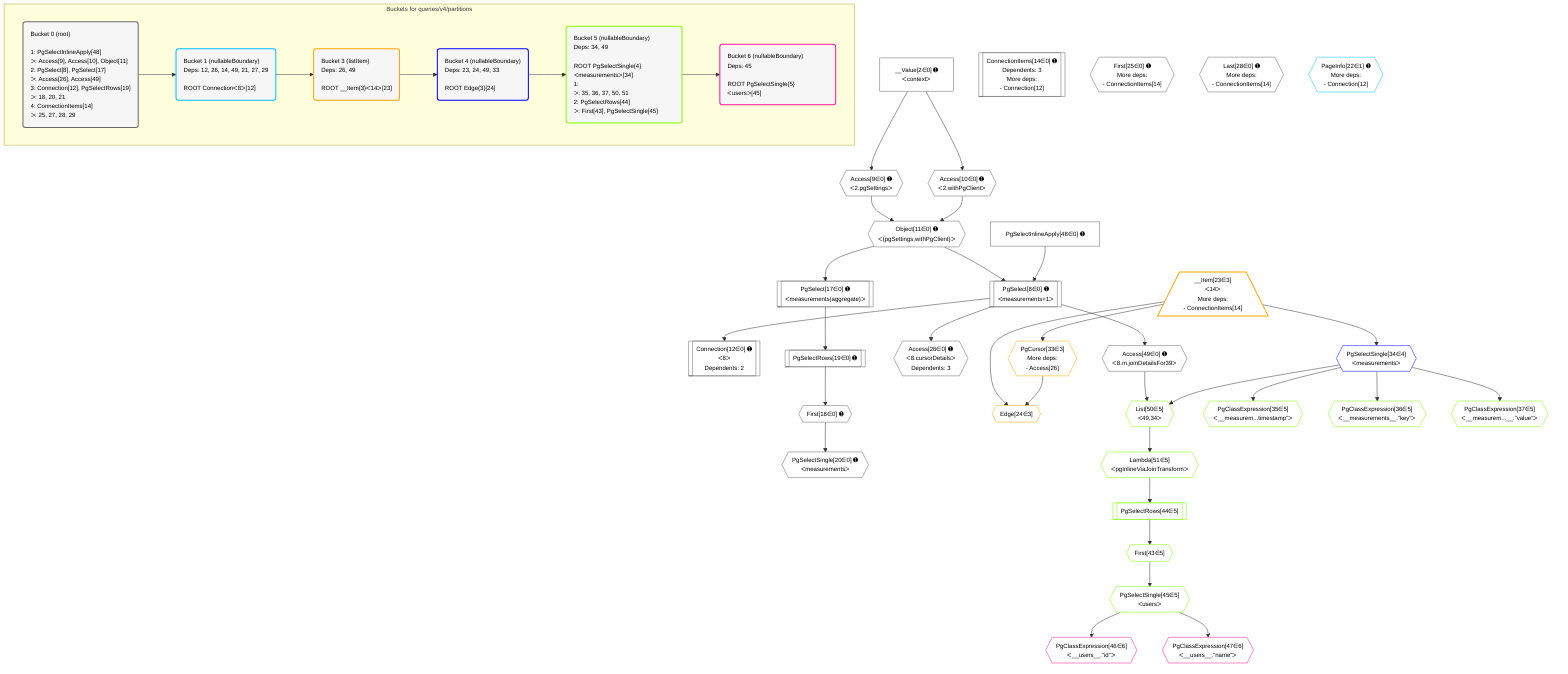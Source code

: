%%{init: {'themeVariables': { 'fontSize': '12px'}}}%%
graph TD
    classDef path fill:#eee,stroke:#000,color:#000
    classDef plan fill:#fff,stroke-width:1px,color:#000
    classDef itemplan fill:#fff,stroke-width:2px,color:#000
    classDef unbatchedplan fill:#dff,stroke-width:1px,color:#000
    classDef sideeffectplan fill:#fcc,stroke-width:2px,color:#000
    classDef bucket fill:#f6f6f6,color:#000,stroke-width:2px,text-align:left

    subgraph "Buckets for queries/v4/partitions"
    Bucket0("Bucket 0 (root)<br /><br />1: PgSelectInlineApply[48]<br />ᐳ: Access[9], Access[10], Object[11]<br />2: PgSelect[8], PgSelect[17]<br />ᐳ: Access[26], Access[49]<br />3: Connection[12], PgSelectRows[19]<br />ᐳ: 18, 20, 21<br />4: ConnectionItems[14]<br />ᐳ: 25, 27, 28, 29"):::bucket
    Bucket1("Bucket 1 (nullableBoundary)<br />Deps: 12, 26, 14, 49, 21, 27, 29<br /><br />ROOT Connectionᐸ8ᐳ[12]"):::bucket
    Bucket3("Bucket 3 (listItem)<br />Deps: 26, 49<br /><br />ROOT __Item{3}ᐸ14ᐳ[23]"):::bucket
    Bucket4("Bucket 4 (nullableBoundary)<br />Deps: 23, 24, 49, 33<br /><br />ROOT Edge{3}[24]"):::bucket
    Bucket5("Bucket 5 (nullableBoundary)<br />Deps: 34, 49<br /><br />ROOT PgSelectSingle{4}ᐸmeasurementsᐳ[34]<br />1: <br />ᐳ: 35, 36, 37, 50, 51<br />2: PgSelectRows[44]<br />ᐳ: First[43], PgSelectSingle[45]"):::bucket
    Bucket6("Bucket 6 (nullableBoundary)<br />Deps: 45<br /><br />ROOT PgSelectSingle{5}ᐸusersᐳ[45]"):::bucket
    end
    Bucket0 --> Bucket1
    Bucket1 --> Bucket3
    Bucket3 --> Bucket4
    Bucket4 --> Bucket5
    Bucket5 --> Bucket6

    %% plan dependencies
    PgSelect8[["PgSelect[8∈0] ➊<br />ᐸmeasurements+1ᐳ"]]:::plan
    Object11{{"Object[11∈0] ➊<br />ᐸ{pgSettings,withPgClient}ᐳ"}}:::plan
    PgSelectInlineApply48["PgSelectInlineApply[48∈0] ➊"]:::plan
    Object11 & PgSelectInlineApply48 --> PgSelect8
    Access9{{"Access[9∈0] ➊<br />ᐸ2.pgSettingsᐳ"}}:::plan
    Access10{{"Access[10∈0] ➊<br />ᐸ2.withPgClientᐳ"}}:::plan
    Access9 & Access10 --> Object11
    __Value2["__Value[2∈0] ➊<br />ᐸcontextᐳ"]:::plan
    __Value2 --> Access9
    __Value2 --> Access10
    Connection12[["Connection[12∈0] ➊<br />ᐸ8ᐳ<br />Dependents: 2"]]:::plan
    PgSelect8 --> Connection12
    ConnectionItems14[["ConnectionItems[14∈0] ➊<br />Dependents: 3<br />More deps:<br />- Connection[12]"]]:::plan
    PgSelect17[["PgSelect[17∈0] ➊<br />ᐸmeasurements(aggregate)ᐳ"]]:::plan
    Object11 --> PgSelect17
    First18{{"First[18∈0] ➊"}}:::plan
    PgSelectRows19[["PgSelectRows[19∈0] ➊"]]:::plan
    PgSelectRows19 --> First18
    PgSelect17 --> PgSelectRows19
    PgSelectSingle20{{"PgSelectSingle[20∈0] ➊<br />ᐸmeasurementsᐳ"}}:::plan
    First18 --> PgSelectSingle20
    First25{{"First[25∈0] ➊<br />More deps:<br />- ConnectionItems[14]"}}:::plan
    Access26{{"Access[26∈0] ➊<br />ᐸ8.cursorDetailsᐳ<br />Dependents: 3"}}:::plan
    PgSelect8 --> Access26
    Last28{{"Last[28∈0] ➊<br />More deps:<br />- ConnectionItems[14]"}}:::plan
    Access49{{"Access[49∈0] ➊<br />ᐸ8.m.joinDetailsFor39ᐳ"}}:::plan
    PgSelect8 --> Access49
    PageInfo22{{"PageInfo[22∈1] ➊<br />More deps:<br />- Connection[12]"}}:::plan
    Edge24{{"Edge[24∈3]"}}:::plan
    __Item23[/"__Item[23∈3]<br />ᐸ14ᐳ<br />More deps:<br />- ConnectionItems[14]"\]:::itemplan
    PgCursor33{{"PgCursor[33∈3]<br />More deps:<br />- Access[26]"}}:::plan
    __Item23 & PgCursor33 --> Edge24
    __Item23 --> PgCursor33
    PgSelectSingle34{{"PgSelectSingle[34∈4]<br />ᐸmeasurementsᐳ"}}:::plan
    __Item23 --> PgSelectSingle34
    List50{{"List[50∈5]<br />ᐸ49,34ᐳ"}}:::plan
    Access49 & PgSelectSingle34 --> List50
    PgClassExpression35{{"PgClassExpression[35∈5]<br />ᐸ__measurem...timestamp”ᐳ"}}:::plan
    PgSelectSingle34 --> PgClassExpression35
    PgClassExpression36{{"PgClassExpression[36∈5]<br />ᐸ__measurements__.”key”ᐳ"}}:::plan
    PgSelectSingle34 --> PgClassExpression36
    PgClassExpression37{{"PgClassExpression[37∈5]<br />ᐸ__measurem...__.”value”ᐳ"}}:::plan
    PgSelectSingle34 --> PgClassExpression37
    First43{{"First[43∈5]"}}:::plan
    PgSelectRows44[["PgSelectRows[44∈5]"]]:::plan
    PgSelectRows44 --> First43
    Lambda51{{"Lambda[51∈5]<br />ᐸpgInlineViaJoinTransformᐳ"}}:::plan
    Lambda51 --> PgSelectRows44
    PgSelectSingle45{{"PgSelectSingle[45∈5]<br />ᐸusersᐳ"}}:::plan
    First43 --> PgSelectSingle45
    List50 --> Lambda51
    PgClassExpression46{{"PgClassExpression[46∈6]<br />ᐸ__users__.”id”ᐳ"}}:::plan
    PgSelectSingle45 --> PgClassExpression46
    PgClassExpression47{{"PgClassExpression[47∈6]<br />ᐸ__users__.”name”ᐳ"}}:::plan
    PgSelectSingle45 --> PgClassExpression47

    %% define steps
    classDef bucket0 stroke:#696969
    class Bucket0,__Value2,PgSelect8,Access9,Access10,Object11,Connection12,ConnectionItems14,PgSelect17,First18,PgSelectRows19,PgSelectSingle20,First25,Access26,Last28,PgSelectInlineApply48,Access49 bucket0
    classDef bucket1 stroke:#00bfff
    class Bucket1,PageInfo22 bucket1
    classDef bucket3 stroke:#ffa500
    class Bucket3,__Item23,Edge24,PgCursor33 bucket3
    classDef bucket4 stroke:#0000ff
    class Bucket4,PgSelectSingle34 bucket4
    classDef bucket5 stroke:#7fff00
    class Bucket5,PgClassExpression35,PgClassExpression36,PgClassExpression37,First43,PgSelectRows44,PgSelectSingle45,List50,Lambda51 bucket5
    classDef bucket6 stroke:#ff1493
    class Bucket6,PgClassExpression46,PgClassExpression47 bucket6